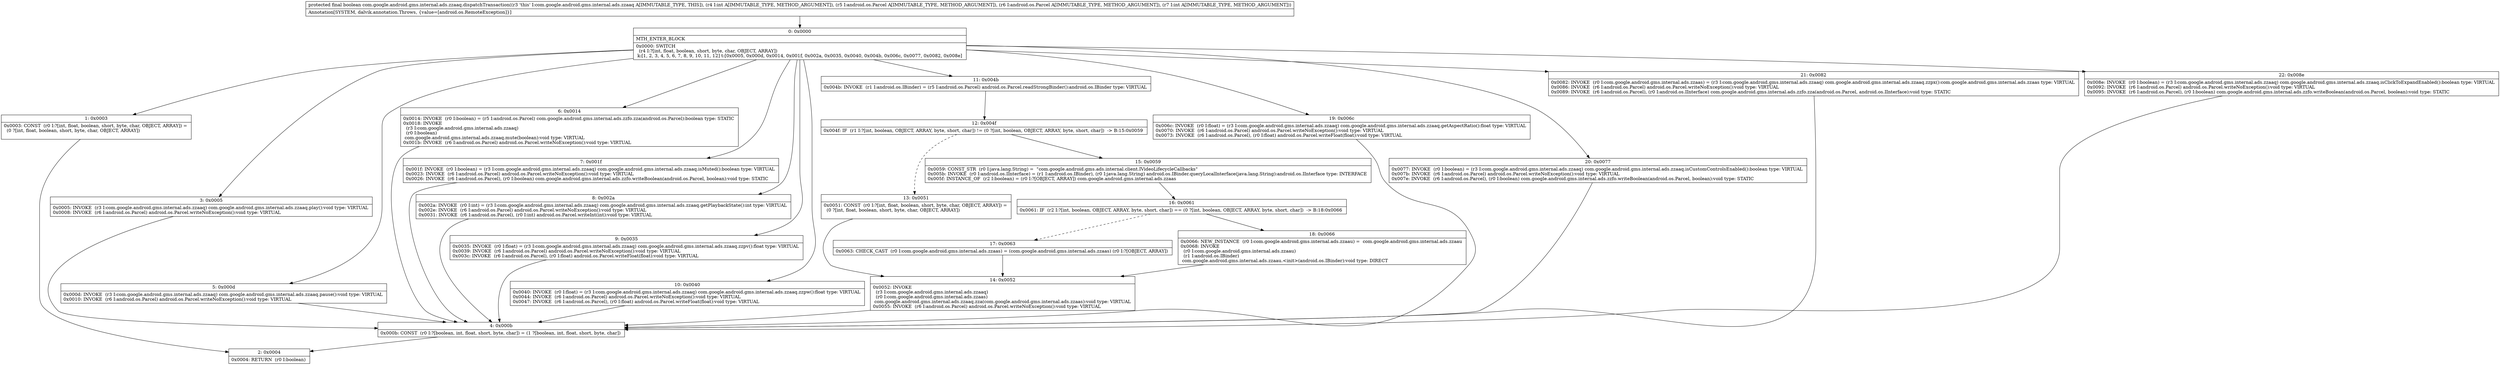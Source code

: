 digraph "CFG forcom.google.android.gms.internal.ads.zzaaq.dispatchTransaction(ILandroid\/os\/Parcel;Landroid\/os\/Parcel;I)Z" {
Node_0 [shape=record,label="{0\:\ 0x0000|MTH_ENTER_BLOCK\l|0x0000: SWITCH  \l  (r4 I:?[int, float, boolean, short, byte, char, OBJECT, ARRAY])\l k:[1, 2, 3, 4, 5, 6, 7, 8, 9, 10, 11, 12] t:[0x0005, 0x000d, 0x0014, 0x001f, 0x002a, 0x0035, 0x0040, 0x004b, 0x006c, 0x0077, 0x0082, 0x008e] \l}"];
Node_1 [shape=record,label="{1\:\ 0x0003|0x0003: CONST  (r0 I:?[int, float, boolean, short, byte, char, OBJECT, ARRAY]) = \l  (0 ?[int, float, boolean, short, byte, char, OBJECT, ARRAY])\l \l}"];
Node_2 [shape=record,label="{2\:\ 0x0004|0x0004: RETURN  (r0 I:boolean) \l}"];
Node_3 [shape=record,label="{3\:\ 0x0005|0x0005: INVOKE  (r3 I:com.google.android.gms.internal.ads.zzaaq) com.google.android.gms.internal.ads.zzaaq.play():void type: VIRTUAL \l0x0008: INVOKE  (r6 I:android.os.Parcel) android.os.Parcel.writeNoException():void type: VIRTUAL \l}"];
Node_4 [shape=record,label="{4\:\ 0x000b|0x000b: CONST  (r0 I:?[boolean, int, float, short, byte, char]) = (1 ?[boolean, int, float, short, byte, char]) \l}"];
Node_5 [shape=record,label="{5\:\ 0x000d|0x000d: INVOKE  (r3 I:com.google.android.gms.internal.ads.zzaaq) com.google.android.gms.internal.ads.zzaaq.pause():void type: VIRTUAL \l0x0010: INVOKE  (r6 I:android.os.Parcel) android.os.Parcel.writeNoException():void type: VIRTUAL \l}"];
Node_6 [shape=record,label="{6\:\ 0x0014|0x0014: INVOKE  (r0 I:boolean) = (r5 I:android.os.Parcel) com.google.android.gms.internal.ads.zzfo.zza(android.os.Parcel):boolean type: STATIC \l0x0018: INVOKE  \l  (r3 I:com.google.android.gms.internal.ads.zzaaq)\l  (r0 I:boolean)\l com.google.android.gms.internal.ads.zzaaq.mute(boolean):void type: VIRTUAL \l0x001b: INVOKE  (r6 I:android.os.Parcel) android.os.Parcel.writeNoException():void type: VIRTUAL \l}"];
Node_7 [shape=record,label="{7\:\ 0x001f|0x001f: INVOKE  (r0 I:boolean) = (r3 I:com.google.android.gms.internal.ads.zzaaq) com.google.android.gms.internal.ads.zzaaq.isMuted():boolean type: VIRTUAL \l0x0023: INVOKE  (r6 I:android.os.Parcel) android.os.Parcel.writeNoException():void type: VIRTUAL \l0x0026: INVOKE  (r6 I:android.os.Parcel), (r0 I:boolean) com.google.android.gms.internal.ads.zzfo.writeBoolean(android.os.Parcel, boolean):void type: STATIC \l}"];
Node_8 [shape=record,label="{8\:\ 0x002a|0x002a: INVOKE  (r0 I:int) = (r3 I:com.google.android.gms.internal.ads.zzaaq) com.google.android.gms.internal.ads.zzaaq.getPlaybackState():int type: VIRTUAL \l0x002e: INVOKE  (r6 I:android.os.Parcel) android.os.Parcel.writeNoException():void type: VIRTUAL \l0x0031: INVOKE  (r6 I:android.os.Parcel), (r0 I:int) android.os.Parcel.writeInt(int):void type: VIRTUAL \l}"];
Node_9 [shape=record,label="{9\:\ 0x0035|0x0035: INVOKE  (r0 I:float) = (r3 I:com.google.android.gms.internal.ads.zzaaq) com.google.android.gms.internal.ads.zzaaq.zzpv():float type: VIRTUAL \l0x0039: INVOKE  (r6 I:android.os.Parcel) android.os.Parcel.writeNoException():void type: VIRTUAL \l0x003c: INVOKE  (r6 I:android.os.Parcel), (r0 I:float) android.os.Parcel.writeFloat(float):void type: VIRTUAL \l}"];
Node_10 [shape=record,label="{10\:\ 0x0040|0x0040: INVOKE  (r0 I:float) = (r3 I:com.google.android.gms.internal.ads.zzaaq) com.google.android.gms.internal.ads.zzaaq.zzpw():float type: VIRTUAL \l0x0044: INVOKE  (r6 I:android.os.Parcel) android.os.Parcel.writeNoException():void type: VIRTUAL \l0x0047: INVOKE  (r6 I:android.os.Parcel), (r0 I:float) android.os.Parcel.writeFloat(float):void type: VIRTUAL \l}"];
Node_11 [shape=record,label="{11\:\ 0x004b|0x004b: INVOKE  (r1 I:android.os.IBinder) = (r5 I:android.os.Parcel) android.os.Parcel.readStrongBinder():android.os.IBinder type: VIRTUAL \l}"];
Node_12 [shape=record,label="{12\:\ 0x004f|0x004f: IF  (r1 I:?[int, boolean, OBJECT, ARRAY, byte, short, char]) != (0 ?[int, boolean, OBJECT, ARRAY, byte, short, char])  \-\> B:15:0x0059 \l}"];
Node_13 [shape=record,label="{13\:\ 0x0051|0x0051: CONST  (r0 I:?[int, float, boolean, short, byte, char, OBJECT, ARRAY]) = \l  (0 ?[int, float, boolean, short, byte, char, OBJECT, ARRAY])\l \l}"];
Node_14 [shape=record,label="{14\:\ 0x0052|0x0052: INVOKE  \l  (r3 I:com.google.android.gms.internal.ads.zzaaq)\l  (r0 I:com.google.android.gms.internal.ads.zzaas)\l com.google.android.gms.internal.ads.zzaaq.zza(com.google.android.gms.internal.ads.zzaas):void type: VIRTUAL \l0x0055: INVOKE  (r6 I:android.os.Parcel) android.os.Parcel.writeNoException():void type: VIRTUAL \l}"];
Node_15 [shape=record,label="{15\:\ 0x0059|0x0059: CONST_STR  (r0 I:java.lang.String) =  \"com.google.android.gms.ads.internal.client.IVideoLifecycleCallbacks\" \l0x005b: INVOKE  (r0 I:android.os.IInterface) = (r1 I:android.os.IBinder), (r0 I:java.lang.String) android.os.IBinder.queryLocalInterface(java.lang.String):android.os.IInterface type: INTERFACE \l0x005f: INSTANCE_OF  (r2 I:boolean) = (r0 I:?[OBJECT, ARRAY]) com.google.android.gms.internal.ads.zzaas \l}"];
Node_16 [shape=record,label="{16\:\ 0x0061|0x0061: IF  (r2 I:?[int, boolean, OBJECT, ARRAY, byte, short, char]) == (0 ?[int, boolean, OBJECT, ARRAY, byte, short, char])  \-\> B:18:0x0066 \l}"];
Node_17 [shape=record,label="{17\:\ 0x0063|0x0063: CHECK_CAST  (r0 I:com.google.android.gms.internal.ads.zzaas) = (com.google.android.gms.internal.ads.zzaas) (r0 I:?[OBJECT, ARRAY]) \l}"];
Node_18 [shape=record,label="{18\:\ 0x0066|0x0066: NEW_INSTANCE  (r0 I:com.google.android.gms.internal.ads.zzaau) =  com.google.android.gms.internal.ads.zzaau \l0x0068: INVOKE  \l  (r0 I:com.google.android.gms.internal.ads.zzaau)\l  (r1 I:android.os.IBinder)\l com.google.android.gms.internal.ads.zzaau.\<init\>(android.os.IBinder):void type: DIRECT \l}"];
Node_19 [shape=record,label="{19\:\ 0x006c|0x006c: INVOKE  (r0 I:float) = (r3 I:com.google.android.gms.internal.ads.zzaaq) com.google.android.gms.internal.ads.zzaaq.getAspectRatio():float type: VIRTUAL \l0x0070: INVOKE  (r6 I:android.os.Parcel) android.os.Parcel.writeNoException():void type: VIRTUAL \l0x0073: INVOKE  (r6 I:android.os.Parcel), (r0 I:float) android.os.Parcel.writeFloat(float):void type: VIRTUAL \l}"];
Node_20 [shape=record,label="{20\:\ 0x0077|0x0077: INVOKE  (r0 I:boolean) = (r3 I:com.google.android.gms.internal.ads.zzaaq) com.google.android.gms.internal.ads.zzaaq.isCustomControlsEnabled():boolean type: VIRTUAL \l0x007b: INVOKE  (r6 I:android.os.Parcel) android.os.Parcel.writeNoException():void type: VIRTUAL \l0x007e: INVOKE  (r6 I:android.os.Parcel), (r0 I:boolean) com.google.android.gms.internal.ads.zzfo.writeBoolean(android.os.Parcel, boolean):void type: STATIC \l}"];
Node_21 [shape=record,label="{21\:\ 0x0082|0x0082: INVOKE  (r0 I:com.google.android.gms.internal.ads.zzaas) = (r3 I:com.google.android.gms.internal.ads.zzaaq) com.google.android.gms.internal.ads.zzaaq.zzpx():com.google.android.gms.internal.ads.zzaas type: VIRTUAL \l0x0086: INVOKE  (r6 I:android.os.Parcel) android.os.Parcel.writeNoException():void type: VIRTUAL \l0x0089: INVOKE  (r6 I:android.os.Parcel), (r0 I:android.os.IInterface) com.google.android.gms.internal.ads.zzfo.zza(android.os.Parcel, android.os.IInterface):void type: STATIC \l}"];
Node_22 [shape=record,label="{22\:\ 0x008e|0x008e: INVOKE  (r0 I:boolean) = (r3 I:com.google.android.gms.internal.ads.zzaaq) com.google.android.gms.internal.ads.zzaaq.isClickToExpandEnabled():boolean type: VIRTUAL \l0x0092: INVOKE  (r6 I:android.os.Parcel) android.os.Parcel.writeNoException():void type: VIRTUAL \l0x0095: INVOKE  (r6 I:android.os.Parcel), (r0 I:boolean) com.google.android.gms.internal.ads.zzfo.writeBoolean(android.os.Parcel, boolean):void type: STATIC \l}"];
MethodNode[shape=record,label="{protected final boolean com.google.android.gms.internal.ads.zzaaq.dispatchTransaction((r3 'this' I:com.google.android.gms.internal.ads.zzaaq A[IMMUTABLE_TYPE, THIS]), (r4 I:int A[IMMUTABLE_TYPE, METHOD_ARGUMENT]), (r5 I:android.os.Parcel A[IMMUTABLE_TYPE, METHOD_ARGUMENT]), (r6 I:android.os.Parcel A[IMMUTABLE_TYPE, METHOD_ARGUMENT]), (r7 I:int A[IMMUTABLE_TYPE, METHOD_ARGUMENT]))  | Annotation[SYSTEM, dalvik.annotation.Throws, \{value=[android.os.RemoteException]\}]\l}"];
MethodNode -> Node_0;
Node_0 -> Node_1;
Node_0 -> Node_3;
Node_0 -> Node_5;
Node_0 -> Node_6;
Node_0 -> Node_7;
Node_0 -> Node_8;
Node_0 -> Node_9;
Node_0 -> Node_10;
Node_0 -> Node_11;
Node_0 -> Node_19;
Node_0 -> Node_20;
Node_0 -> Node_21;
Node_0 -> Node_22;
Node_1 -> Node_2;
Node_3 -> Node_4;
Node_4 -> Node_2;
Node_5 -> Node_4;
Node_6 -> Node_4;
Node_7 -> Node_4;
Node_8 -> Node_4;
Node_9 -> Node_4;
Node_10 -> Node_4;
Node_11 -> Node_12;
Node_12 -> Node_13[style=dashed];
Node_12 -> Node_15;
Node_13 -> Node_14;
Node_14 -> Node_4;
Node_15 -> Node_16;
Node_16 -> Node_17[style=dashed];
Node_16 -> Node_18;
Node_17 -> Node_14;
Node_18 -> Node_14;
Node_19 -> Node_4;
Node_20 -> Node_4;
Node_21 -> Node_4;
Node_22 -> Node_4;
}

